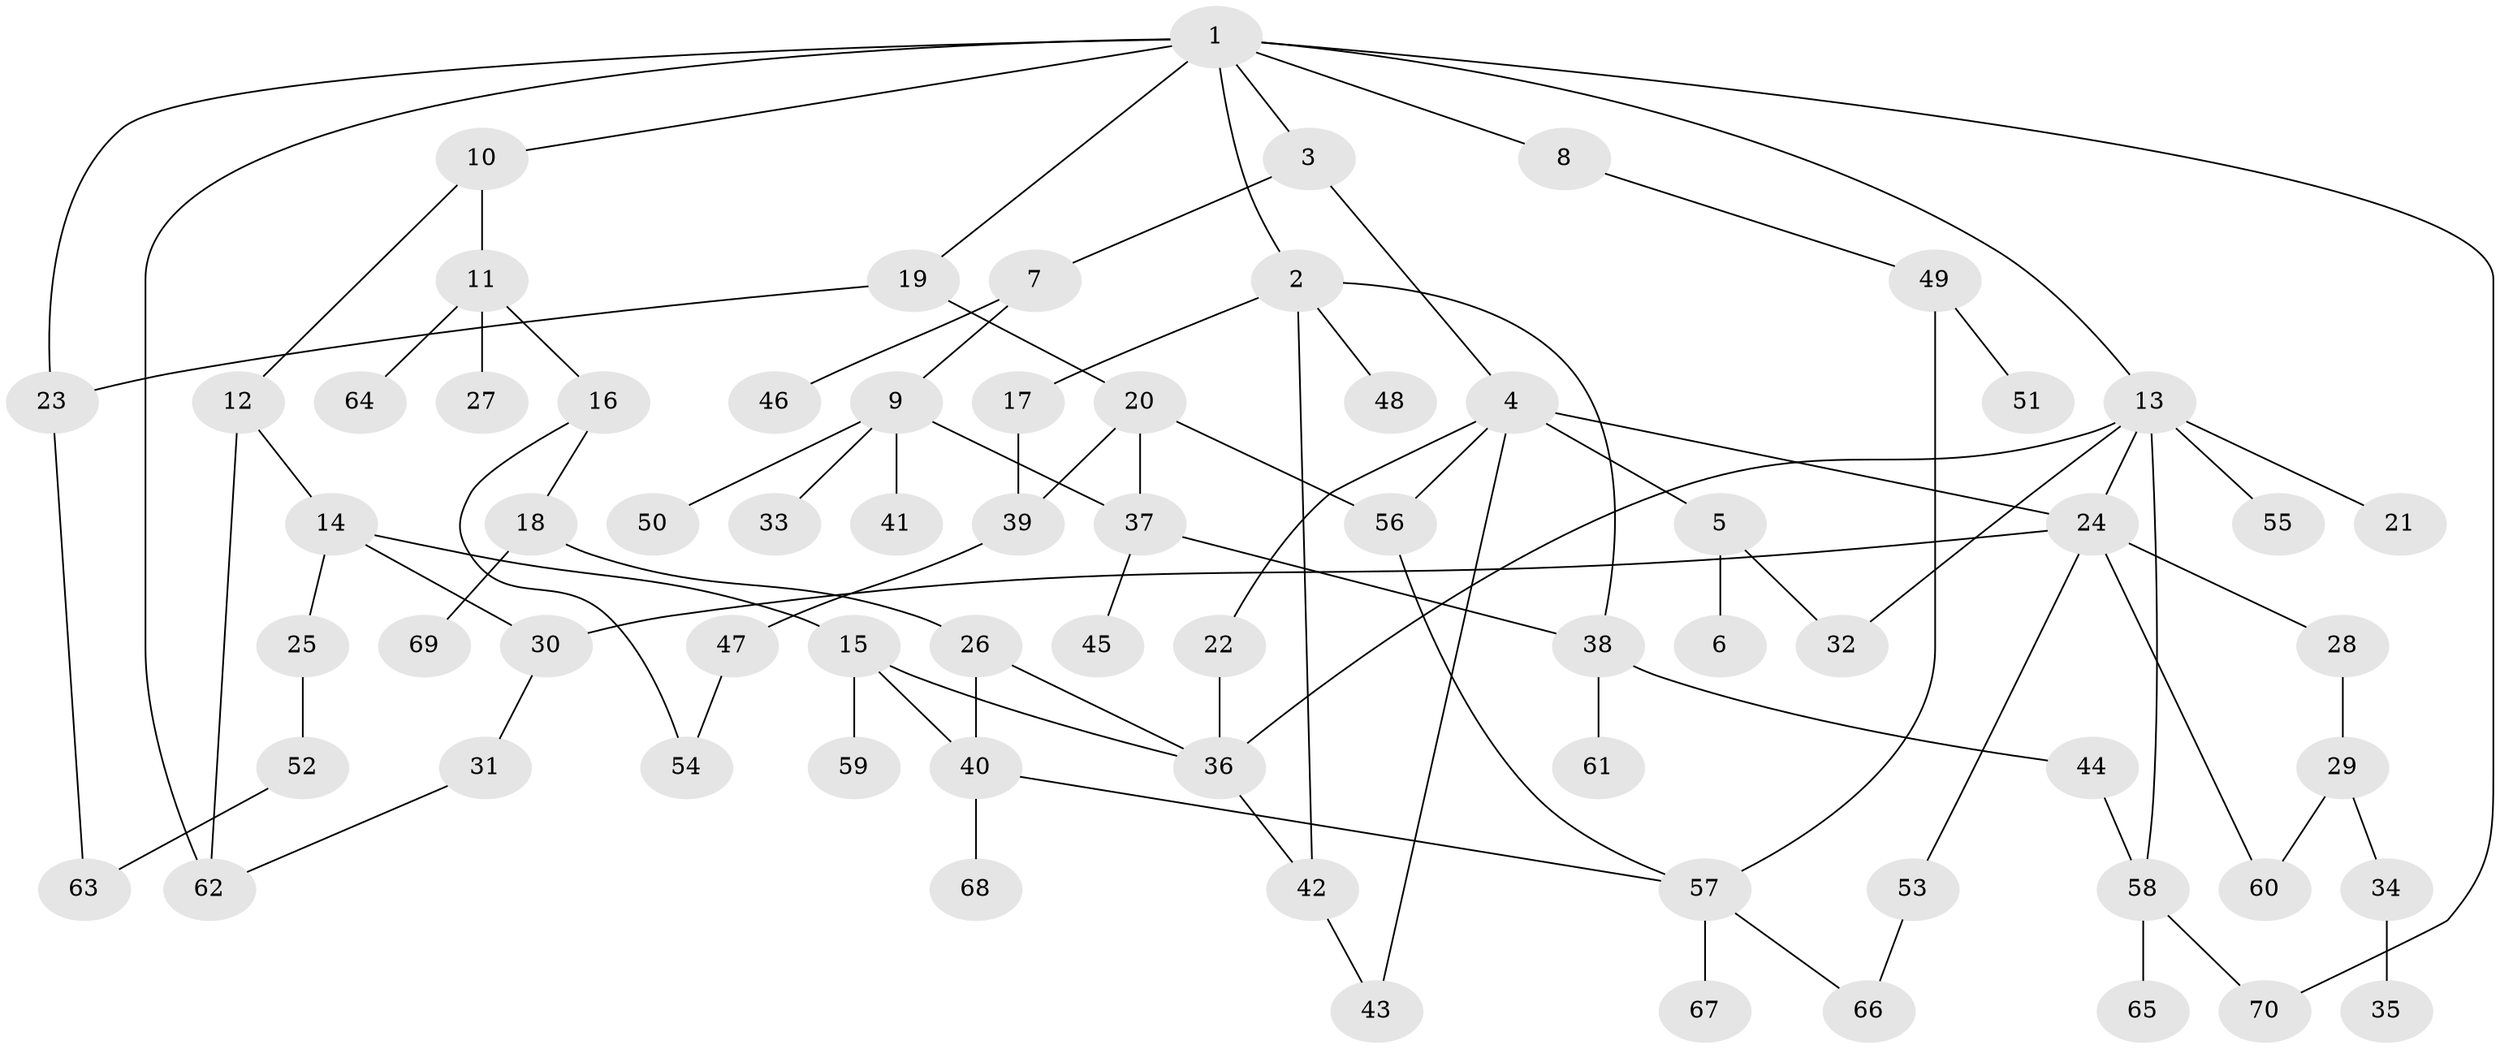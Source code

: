 // coarse degree distribution, {4: 0.16666666666666666, 3: 0.3333333333333333, 5: 0.16666666666666666, 1: 0.08333333333333333, 2: 0.20833333333333334, 12: 0.041666666666666664}
// Generated by graph-tools (version 1.1) at 2025/36/03/04/25 23:36:06]
// undirected, 70 vertices, 93 edges
graph export_dot {
  node [color=gray90,style=filled];
  1;
  2;
  3;
  4;
  5;
  6;
  7;
  8;
  9;
  10;
  11;
  12;
  13;
  14;
  15;
  16;
  17;
  18;
  19;
  20;
  21;
  22;
  23;
  24;
  25;
  26;
  27;
  28;
  29;
  30;
  31;
  32;
  33;
  34;
  35;
  36;
  37;
  38;
  39;
  40;
  41;
  42;
  43;
  44;
  45;
  46;
  47;
  48;
  49;
  50;
  51;
  52;
  53;
  54;
  55;
  56;
  57;
  58;
  59;
  60;
  61;
  62;
  63;
  64;
  65;
  66;
  67;
  68;
  69;
  70;
  1 -- 2;
  1 -- 3;
  1 -- 8;
  1 -- 10;
  1 -- 13;
  1 -- 19;
  1 -- 23;
  1 -- 70;
  1 -- 62;
  2 -- 17;
  2 -- 42;
  2 -- 48;
  2 -- 38;
  3 -- 4;
  3 -- 7;
  4 -- 5;
  4 -- 22;
  4 -- 24;
  4 -- 56;
  4 -- 43;
  5 -- 6;
  5 -- 32;
  7 -- 9;
  7 -- 46;
  8 -- 49;
  9 -- 33;
  9 -- 41;
  9 -- 50;
  9 -- 37;
  10 -- 11;
  10 -- 12;
  11 -- 16;
  11 -- 27;
  11 -- 64;
  12 -- 14;
  12 -- 62;
  13 -- 21;
  13 -- 32;
  13 -- 55;
  13 -- 36;
  13 -- 58;
  13 -- 24;
  14 -- 15;
  14 -- 25;
  14 -- 30;
  15 -- 36;
  15 -- 40;
  15 -- 59;
  16 -- 18;
  16 -- 54;
  17 -- 39;
  18 -- 26;
  18 -- 69;
  19 -- 20;
  19 -- 23;
  20 -- 37;
  20 -- 39;
  20 -- 56;
  22 -- 36;
  23 -- 63;
  24 -- 28;
  24 -- 30;
  24 -- 53;
  24 -- 60;
  25 -- 52;
  26 -- 40;
  26 -- 36;
  28 -- 29;
  29 -- 34;
  29 -- 60;
  30 -- 31;
  31 -- 62;
  34 -- 35;
  36 -- 42;
  37 -- 38;
  37 -- 45;
  38 -- 44;
  38 -- 61;
  39 -- 47;
  40 -- 68;
  40 -- 57;
  42 -- 43;
  44 -- 58;
  47 -- 54;
  49 -- 51;
  49 -- 57;
  52 -- 63;
  53 -- 66;
  56 -- 57;
  57 -- 67;
  57 -- 66;
  58 -- 65;
  58 -- 70;
}
